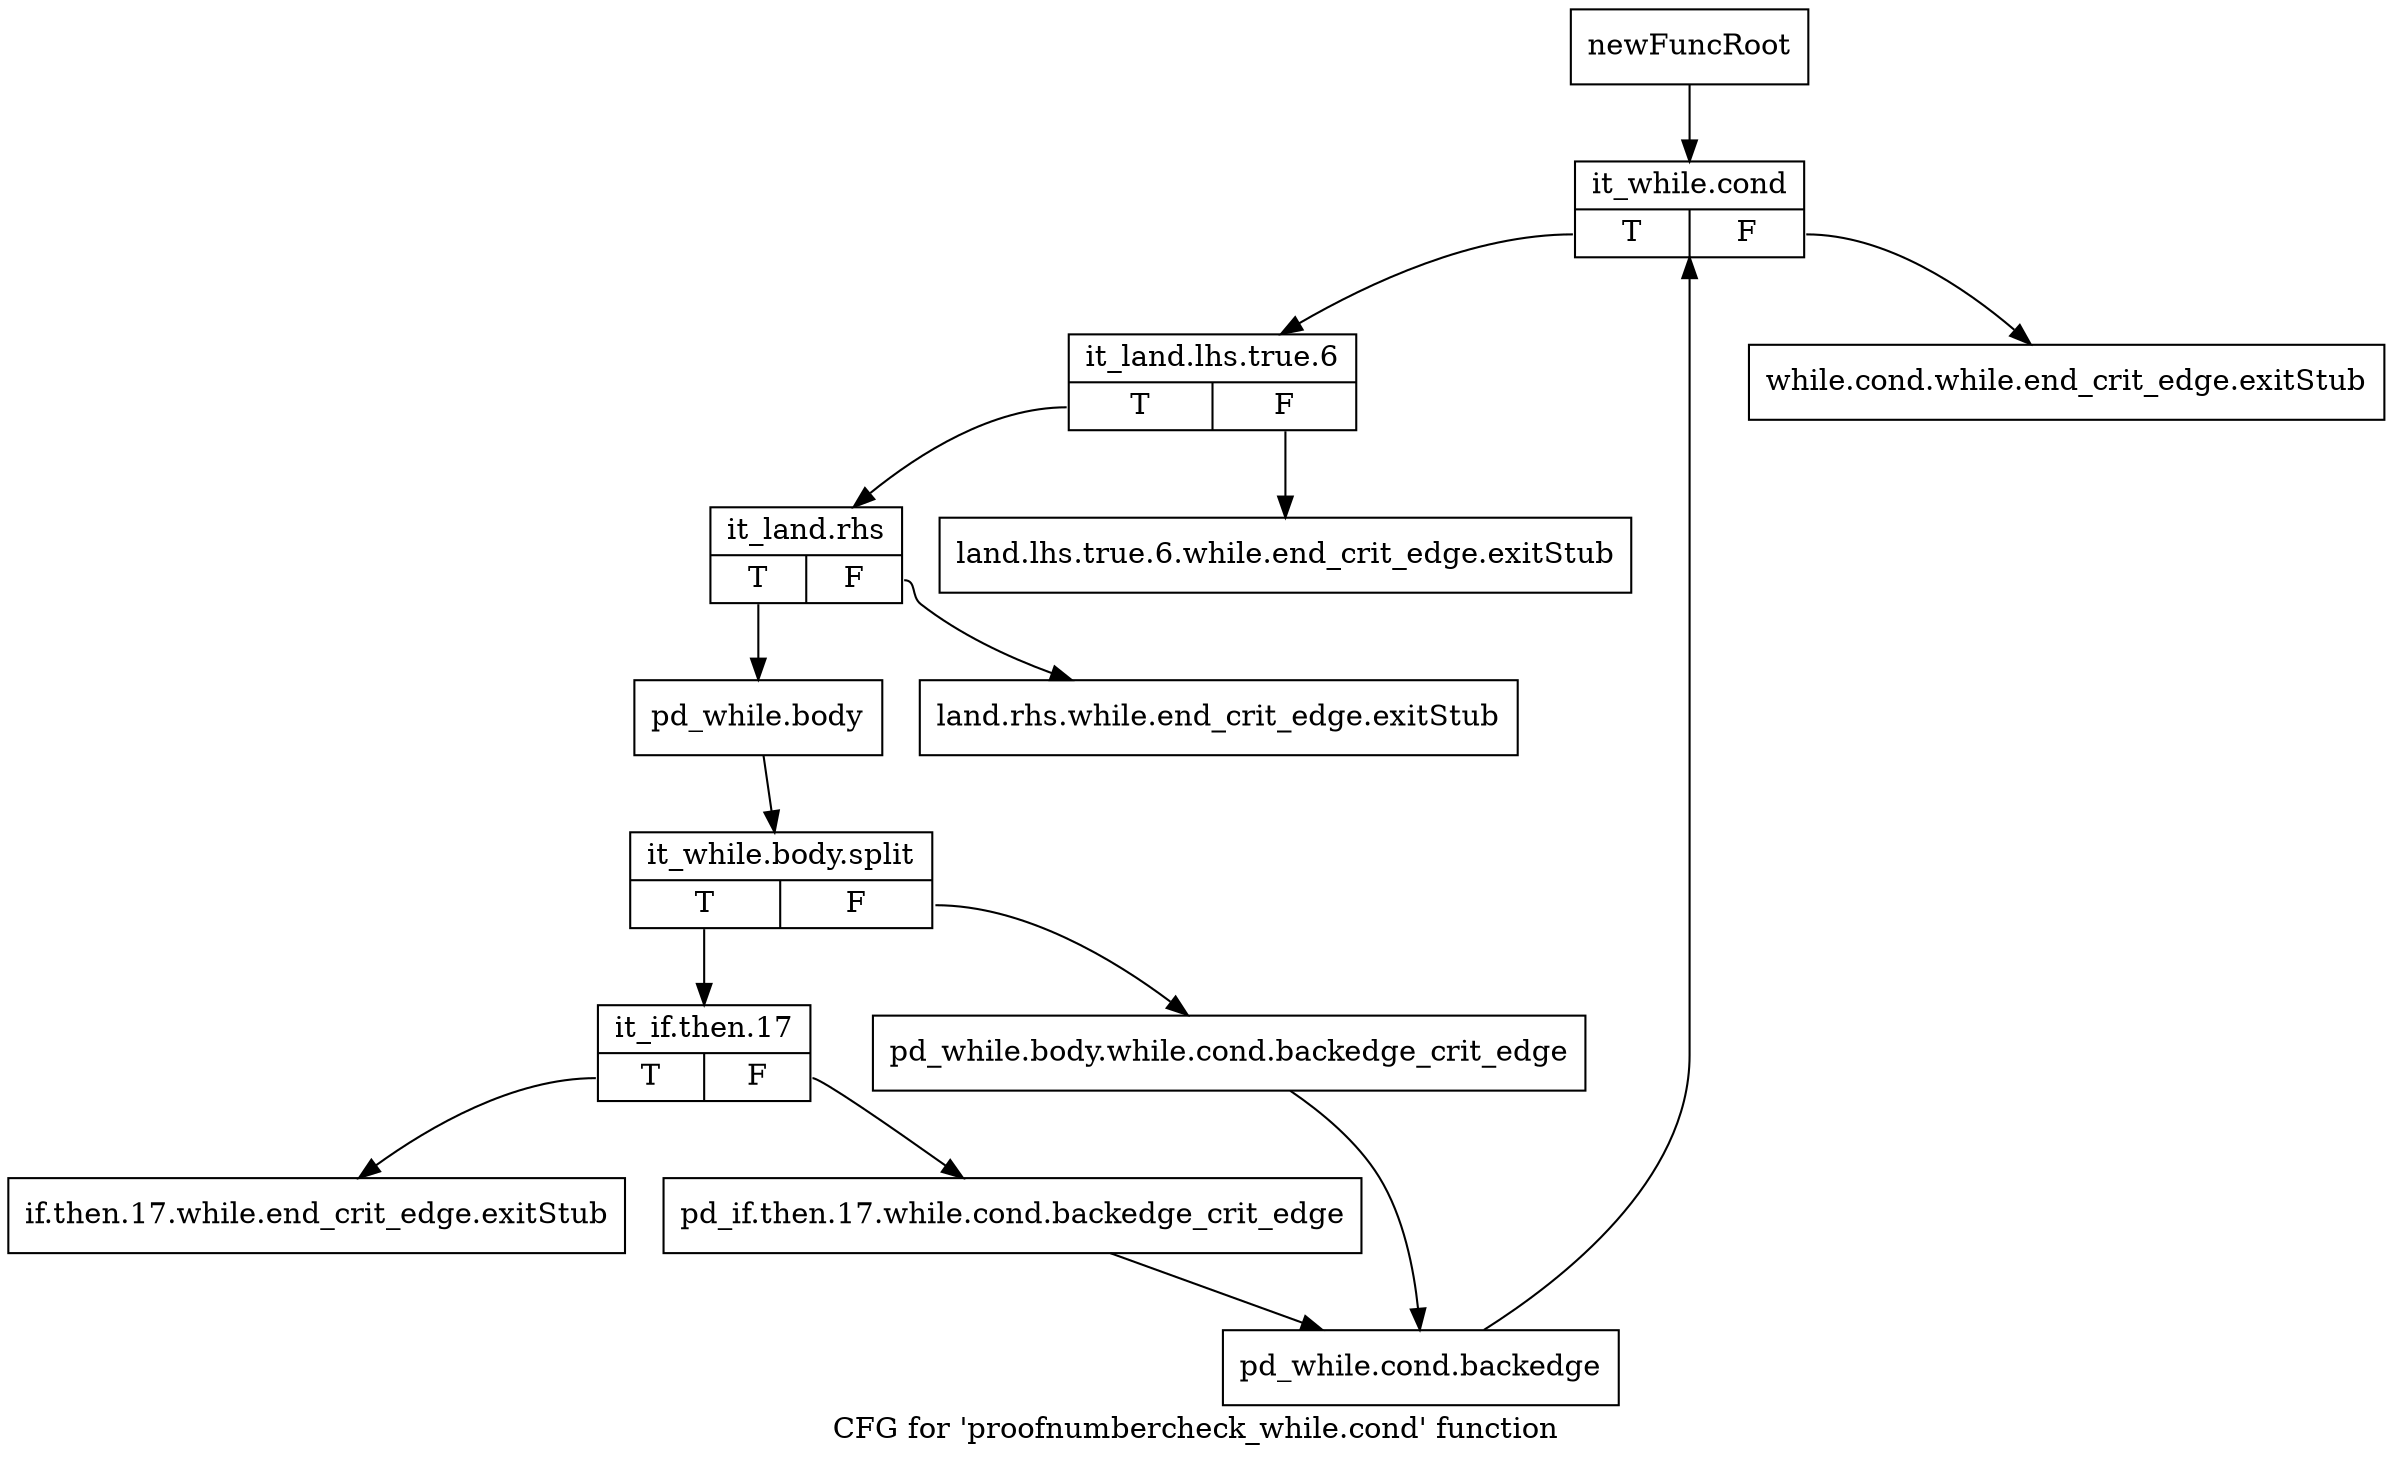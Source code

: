 digraph "CFG for 'proofnumbercheck_while.cond' function" {
	label="CFG for 'proofnumbercheck_while.cond' function";

	Node0x10e74f0 [shape=record,label="{newFuncRoot}"];
	Node0x10e74f0 -> Node0x10e7680;
	Node0x10e7540 [shape=record,label="{while.cond.while.end_crit_edge.exitStub}"];
	Node0x10e7590 [shape=record,label="{land.lhs.true.6.while.end_crit_edge.exitStub}"];
	Node0x10e75e0 [shape=record,label="{land.rhs.while.end_crit_edge.exitStub}"];
	Node0x10e7630 [shape=record,label="{if.then.17.while.end_crit_edge.exitStub}"];
	Node0x10e7680 [shape=record,label="{it_while.cond|{<s0>T|<s1>F}}"];
	Node0x10e7680:s0 -> Node0x10e76d0;
	Node0x10e7680:s1 -> Node0x10e7540;
	Node0x10e76d0 [shape=record,label="{it_land.lhs.true.6|{<s0>T|<s1>F}}"];
	Node0x10e76d0:s0 -> Node0x10e7720;
	Node0x10e76d0:s1 -> Node0x10e7590;
	Node0x10e7720 [shape=record,label="{it_land.rhs|{<s0>T|<s1>F}}"];
	Node0x10e7720:s0 -> Node0x10e7770;
	Node0x10e7720:s1 -> Node0x10e75e0;
	Node0x10e7770 [shape=record,label="{pd_while.body}"];
	Node0x10e7770 -> Node0x14589b0;
	Node0x14589b0 [shape=record,label="{it_while.body.split|{<s0>T|<s1>F}}"];
	Node0x14589b0:s0 -> Node0x10e7810;
	Node0x14589b0:s1 -> Node0x10e77c0;
	Node0x10e77c0 [shape=record,label="{pd_while.body.while.cond.backedge_crit_edge}"];
	Node0x10e77c0 -> Node0x10e78b0;
	Node0x10e7810 [shape=record,label="{it_if.then.17|{<s0>T|<s1>F}}"];
	Node0x10e7810:s0 -> Node0x10e7630;
	Node0x10e7810:s1 -> Node0x10e7860;
	Node0x10e7860 [shape=record,label="{pd_if.then.17.while.cond.backedge_crit_edge}"];
	Node0x10e7860 -> Node0x10e78b0;
	Node0x10e78b0 [shape=record,label="{pd_while.cond.backedge}"];
	Node0x10e78b0 -> Node0x10e7680;
}
